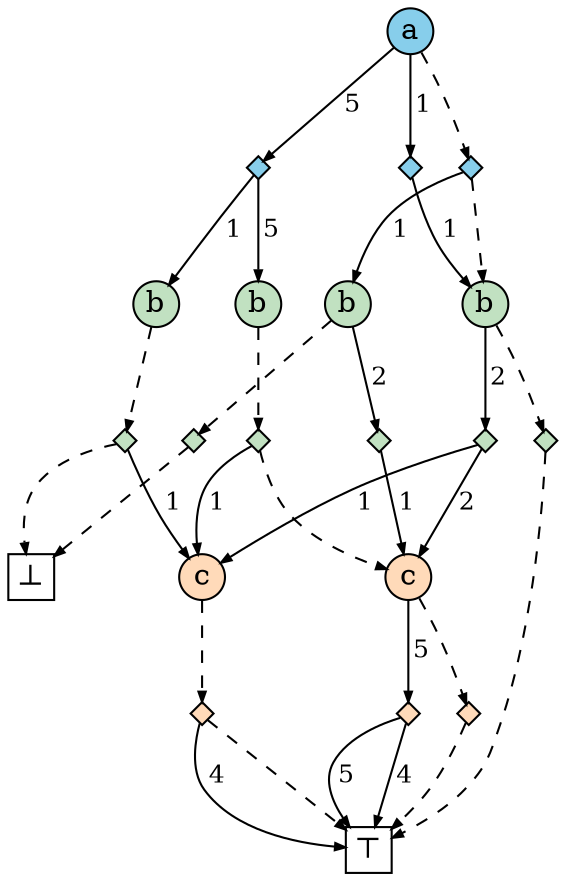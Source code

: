 
    digraph G {
       n155 [label="a", shape=circle, width=0.3, fixedsize=true, style=filled, fillcolor="skyblue"]
   n156 [label="", shape=diamond, width=0.15, height=0.15, style=filled, fillcolor="skyblue"]
   n155 -> n156 [arrowhead=normal, label=" 5 ", labelangle=-30, fontsize=12, arrowsize=0.5, color="#555", fontcolor="black"]
   n156 -> n157 [arrowhead=normal, label=" 5 ", labelangle=-30, fontsize=12, arrowsize=0.5, color="#555", fontcolor="black"]
   n157 [label="b", shape=circle, width=0.3, fixedsize=true, style=filled, fillcolor="#C1E1C1"]
   n158 [label="", shape=diamond, width=0.15, height=0.15, style=filled, fillcolor="#C1E1C1"]
   n157 -> n158 [arrowhead=normal, arrowsize=0.5, style=dashed, color="#555"]
   n158 -> n159 [arrowhead=normal, label=" 1 ", labelangle=-30, fontsize=12, arrowsize=0.5, color="#555", fontcolor="black"]
   n159 [label="c", shape=circle, width=0.3, fixedsize=true, style=filled, fillcolor="peachpuff"]
   n160 [label="", shape=diamond, width=0.15, height=0.15, style=filled, fillcolor="peachpuff"]
   n159 -> n160 [arrowhead=normal, arrowsize=0.5, style=dashed, color="#555"]
   n160 -> n161 [arrowhead=normal, label=" 4 ", labelangle=-30, fontsize=12, arrowsize=0.5, color="#555", fontcolor="black"]
   n161 [label="⊤", shape=box, width=0.3, height=0.3, fixedsize=true]
   n160 -> n161 [arrowhead=normal, arrowsize=0.5, style=dashed, color="#555"]
   n158 -> n162 [arrowhead=normal, arrowsize=0.5, style=dashed, color="#555"]
   n162 [label="c", shape=circle, width=0.3, fixedsize=true, style=filled, fillcolor="peachpuff"]
   n163 [label="", shape=diamond, width=0.15, height=0.15, style=filled, fillcolor="peachpuff"]
   n162 -> n163 [arrowhead=normal, label=" 5 ", labelangle=-30, fontsize=12, arrowsize=0.5, color="#555", fontcolor="black"]
   n163 -> n161 [arrowhead=normal, label=" 5 ", labelangle=-30, fontsize=12, arrowsize=0.5, color="#555", fontcolor="black"]
   n163 -> n161 [arrowhead=normal, label=" 4 ", labelangle=-30, fontsize=12, arrowsize=0.5, color="#555", fontcolor="black"]
   n164 [label="", shape=diamond, width=0.15, height=0.15, style=filled, fillcolor="peachpuff"]
   n162 -> n164 [arrowhead=normal, arrowsize=0.5, style=dashed, color="#555"]
   n164 -> n161 [arrowhead=normal, arrowsize=0.5, style=dashed, color="#555"]
   n156 -> n165 [arrowhead=normal, label=" 1 ", labelangle=-30, fontsize=12, arrowsize=0.5, color="#555", fontcolor="black"]
   n165 [label="b", shape=circle, width=0.3, fixedsize=true, style=filled, fillcolor="#C1E1C1"]
   n166 [label="", shape=diamond, width=0.15, height=0.15, style=filled, fillcolor="#C1E1C1"]
   n165 -> n166 [arrowhead=normal, arrowsize=0.5, style=dashed, color="#555"]
   n166 -> n159 [arrowhead=normal, label=" 1 ", labelangle=-30, fontsize=12, arrowsize=0.5, color="#555", fontcolor="black"]
   n166 -> n167 [arrowhead=normal, arrowsize=0.5, style=dashed, color="#555"]
   n167 [label="⊥", shape=box, width=0.3, height=0.3, fixedsize=true]
   n168 [label="", shape=diamond, width=0.15, height=0.15, style=filled, fillcolor="skyblue"]
   n155 -> n168 [arrowhead=normal, label=" 1 ", labelangle=-30, fontsize=12, arrowsize=0.5, color="#555", fontcolor="black"]
   n168 -> n169 [arrowhead=normal, label=" 1 ", labelangle=-30, fontsize=12, arrowsize=0.5, color="#555", fontcolor="black"]
   n169 [label="b", shape=circle, width=0.3, fixedsize=true, style=filled, fillcolor="#C1E1C1"]
   n170 [label="", shape=diamond, width=0.15, height=0.15, style=filled, fillcolor="#C1E1C1"]
   n169 -> n170 [arrowhead=normal, label=" 2 ", labelangle=-30, fontsize=12, arrowsize=0.5, color="#555", fontcolor="black"]
   n170 -> n159 [arrowhead=normal, label=" 1 ", labelangle=-30, fontsize=12, arrowsize=0.5, color="#555", fontcolor="black"]
   n170 -> n162 [arrowhead=normal, label=" 2 ", labelangle=-30, fontsize=12, arrowsize=0.5, color="#555", fontcolor="black"]
   n171 [label="", shape=diamond, width=0.15, height=0.15, style=filled, fillcolor="#C1E1C1"]
   n169 -> n171 [arrowhead=normal, arrowsize=0.5, style=dashed, color="#555"]
   n171 -> n161 [arrowhead=normal, arrowsize=0.5, style=dashed, color="#555"]
   n172 [label="", shape=diamond, width=0.15, height=0.15, style=filled, fillcolor="skyblue"]
   n155 -> n172 [arrowhead=normal, arrowsize=0.5, style=dashed, color="#555"]
   n172 -> n173 [arrowhead=normal, label=" 1 ", labelangle=-30, fontsize=12, arrowsize=0.5, color="#555", fontcolor="black"]
   n173 [label="b", shape=circle, width=0.3, fixedsize=true, style=filled, fillcolor="#C1E1C1"]
   n174 [label="", shape=diamond, width=0.15, height=0.15, style=filled, fillcolor="#C1E1C1"]
   n173 -> n174 [arrowhead=normal, label=" 2 ", labelangle=-30, fontsize=12, arrowsize=0.5, color="#555", fontcolor="black"]
   n174 -> n162 [arrowhead=normal, label=" 1 ", labelangle=-30, fontsize=12, arrowsize=0.5, color="#555", fontcolor="black"]
   n175 [label="", shape=diamond, width=0.15, height=0.15, style=filled, fillcolor="#C1E1C1"]
   n173 -> n175 [arrowhead=normal, arrowsize=0.5, style=dashed, color="#555"]
   n175 -> n167 [arrowhead=normal, arrowsize=0.5, style=dashed, color="#555"]
   n172 -> n169 [arrowhead=normal, arrowsize=0.5, style=dashed, color="#555"]
   {rank=same; n160; n163; n164}
   {rank=same; n166; n174; n175; n158; n170; n171}
   {rank=same; n155}
   {rank=same; n156; n168; n172}
   {rank=same; n157; n165; n169; n173}
   {rank=same; n159; n162}

    }